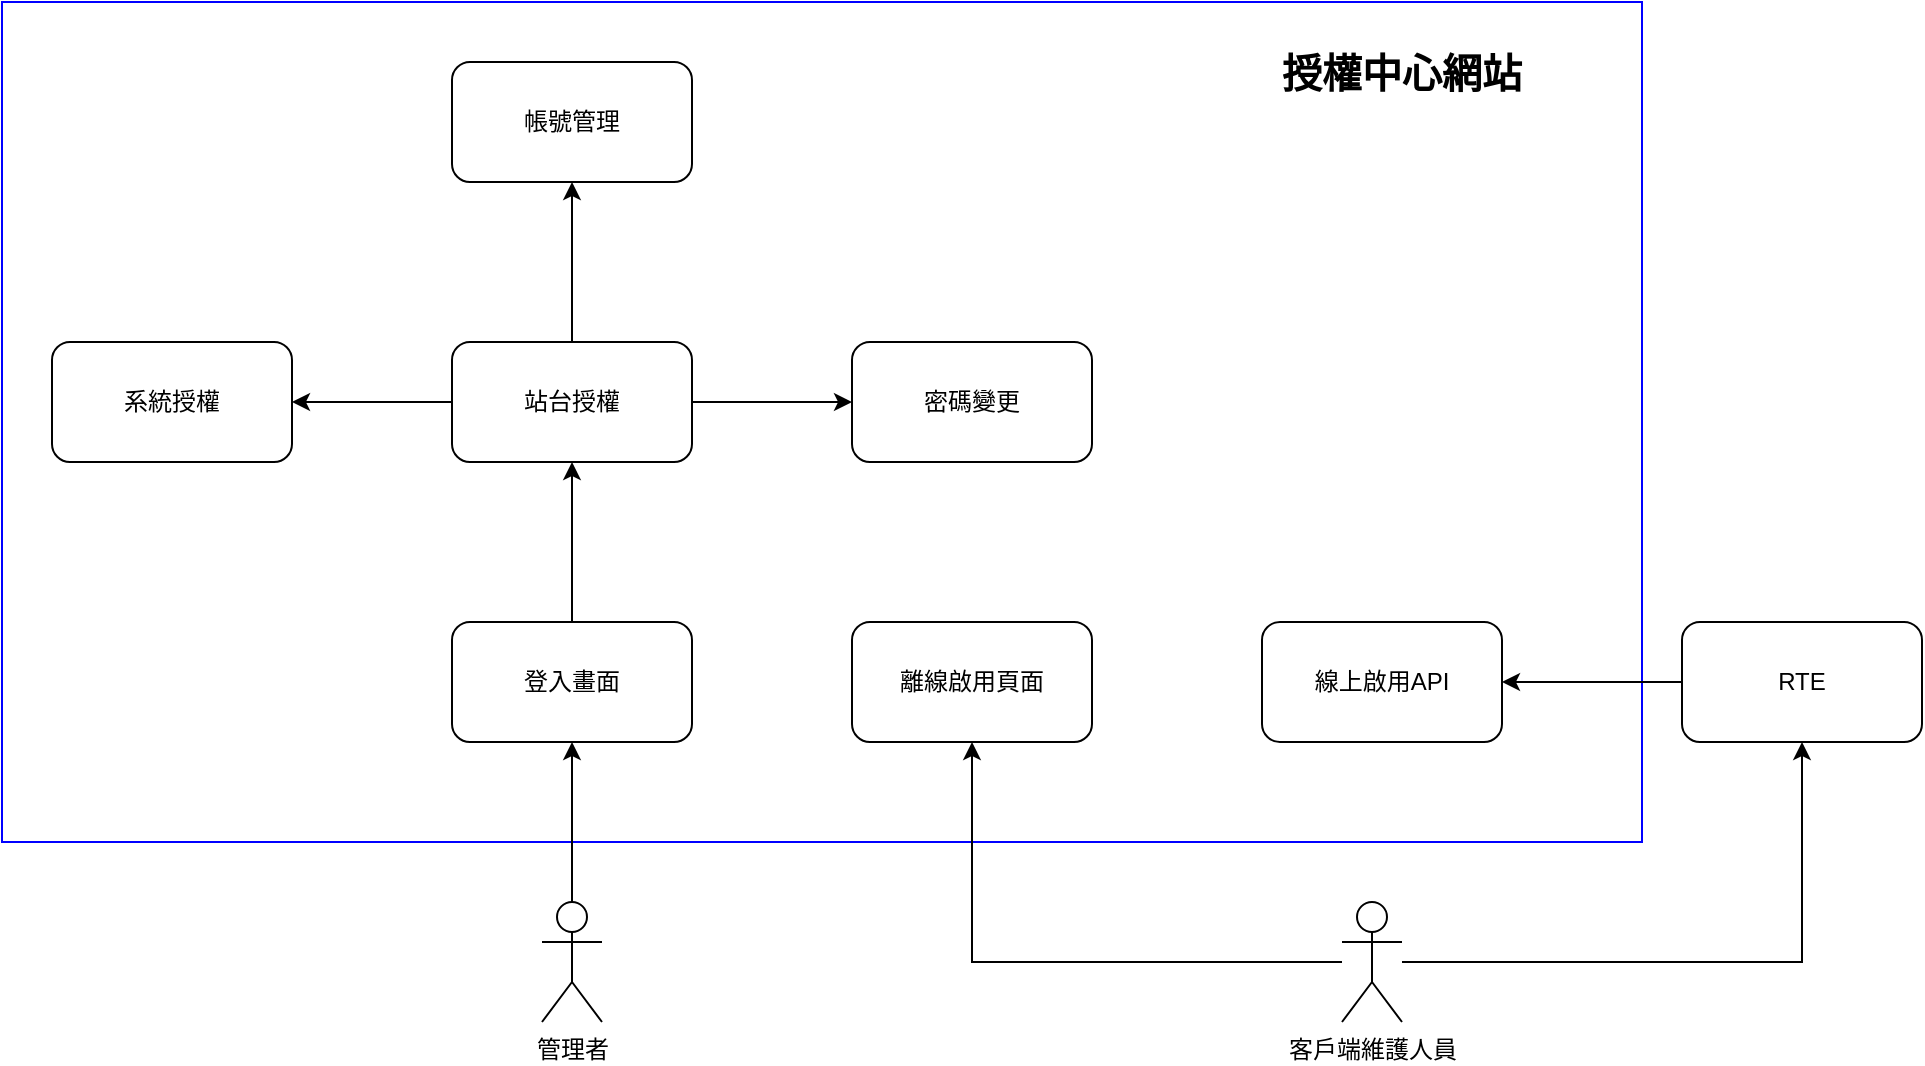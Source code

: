 <mxfile version="21.1.2" type="device" pages="3">
  <diagram name="網站地圖" id="iCJpIUxrMi_6zdbCjfXb">
    <mxGraphModel dx="1098" dy="1997" grid="1" gridSize="10" guides="1" tooltips="1" connect="1" arrows="1" fold="1" page="1" pageScale="1" pageWidth="827" pageHeight="1169" math="0" shadow="0">
      <root>
        <mxCell id="0" />
        <mxCell id="1" parent="0" />
        <mxCell id="5cf98Y_YTSAafCUj2TGP-24" value="" style="rounded=0;whiteSpace=wrap;html=1;strokeColor=#0000FF;" parent="1" vertex="1">
          <mxGeometry x="20" y="-140" width="820" height="420" as="geometry" />
        </mxCell>
        <mxCell id="5cf98Y_YTSAafCUj2TGP-6" style="edgeStyle=orthogonalEdgeStyle;rounded=0;orthogonalLoop=1;jettySize=auto;html=1;" parent="1" source="5cf98Y_YTSAafCUj2TGP-1" target="5cf98Y_YTSAafCUj2TGP-5" edge="1">
          <mxGeometry relative="1" as="geometry" />
        </mxCell>
        <mxCell id="5cf98Y_YTSAafCUj2TGP-1" value="管理者" style="shape=umlActor;verticalLabelPosition=bottom;verticalAlign=top;html=1;outlineConnect=0;" parent="1" vertex="1">
          <mxGeometry x="290" y="310" width="30" height="60" as="geometry" />
        </mxCell>
        <mxCell id="5cf98Y_YTSAafCUj2TGP-20" style="edgeStyle=orthogonalEdgeStyle;rounded=0;orthogonalLoop=1;jettySize=auto;html=1;entryX=0.5;entryY=1;entryDx=0;entryDy=0;" parent="1" source="5cf98Y_YTSAafCUj2TGP-2" target="5cf98Y_YTSAafCUj2TGP-18" edge="1">
          <mxGeometry relative="1" as="geometry" />
        </mxCell>
        <mxCell id="5cf98Y_YTSAafCUj2TGP-22" style="edgeStyle=orthogonalEdgeStyle;rounded=0;orthogonalLoop=1;jettySize=auto;html=1;entryX=0.5;entryY=1;entryDx=0;entryDy=0;" parent="1" source="5cf98Y_YTSAafCUj2TGP-2" target="5cf98Y_YTSAafCUj2TGP-21" edge="1">
          <mxGeometry relative="1" as="geometry" />
        </mxCell>
        <mxCell id="5cf98Y_YTSAafCUj2TGP-2" value="客戶端維護人員" style="shape=umlActor;verticalLabelPosition=bottom;verticalAlign=top;html=1;outlineConnect=0;" parent="1" vertex="1">
          <mxGeometry x="690" y="310" width="30" height="60" as="geometry" />
        </mxCell>
        <mxCell id="5cf98Y_YTSAafCUj2TGP-8" value="" style="edgeStyle=orthogonalEdgeStyle;rounded=0;orthogonalLoop=1;jettySize=auto;html=1;" parent="1" source="5cf98Y_YTSAafCUj2TGP-5" target="5cf98Y_YTSAafCUj2TGP-7" edge="1">
          <mxGeometry relative="1" as="geometry" />
        </mxCell>
        <mxCell id="5cf98Y_YTSAafCUj2TGP-5" value="登入畫面" style="rounded=1;whiteSpace=wrap;html=1;" parent="1" vertex="1">
          <mxGeometry x="245" y="170" width="120" height="60" as="geometry" />
        </mxCell>
        <mxCell id="5cf98Y_YTSAafCUj2TGP-10" value="" style="edgeStyle=orthogonalEdgeStyle;rounded=0;orthogonalLoop=1;jettySize=auto;html=1;" parent="1" source="5cf98Y_YTSAafCUj2TGP-7" target="5cf98Y_YTSAafCUj2TGP-9" edge="1">
          <mxGeometry relative="1" as="geometry" />
        </mxCell>
        <mxCell id="5cf98Y_YTSAafCUj2TGP-14" value="" style="edgeStyle=orthogonalEdgeStyle;rounded=0;orthogonalLoop=1;jettySize=auto;html=1;" parent="1" source="5cf98Y_YTSAafCUj2TGP-7" target="5cf98Y_YTSAafCUj2TGP-13" edge="1">
          <mxGeometry relative="1" as="geometry" />
        </mxCell>
        <mxCell id="5cf98Y_YTSAafCUj2TGP-16" value="" style="edgeStyle=orthogonalEdgeStyle;rounded=0;orthogonalLoop=1;jettySize=auto;html=1;" parent="1" source="5cf98Y_YTSAafCUj2TGP-7" target="5cf98Y_YTSAafCUj2TGP-15" edge="1">
          <mxGeometry relative="1" as="geometry" />
        </mxCell>
        <mxCell id="5cf98Y_YTSAafCUj2TGP-7" value="站台授權" style="rounded=1;whiteSpace=wrap;html=1;" parent="1" vertex="1">
          <mxGeometry x="245" y="30" width="120" height="60" as="geometry" />
        </mxCell>
        <mxCell id="5cf98Y_YTSAafCUj2TGP-9" value="系統授權" style="rounded=1;whiteSpace=wrap;html=1;" parent="1" vertex="1">
          <mxGeometry x="45" y="30" width="120" height="60" as="geometry" />
        </mxCell>
        <mxCell id="5cf98Y_YTSAafCUj2TGP-13" value="帳號管理" style="rounded=1;whiteSpace=wrap;html=1;" parent="1" vertex="1">
          <mxGeometry x="245" y="-110" width="120" height="60" as="geometry" />
        </mxCell>
        <mxCell id="5cf98Y_YTSAafCUj2TGP-15" value="密碼變更" style="rounded=1;whiteSpace=wrap;html=1;" parent="1" vertex="1">
          <mxGeometry x="445" y="30" width="120" height="60" as="geometry" />
        </mxCell>
        <mxCell id="5cf98Y_YTSAafCUj2TGP-18" value="離線啟用頁面" style="rounded=1;whiteSpace=wrap;html=1;" parent="1" vertex="1">
          <mxGeometry x="445" y="170" width="120" height="60" as="geometry" />
        </mxCell>
        <mxCell id="5cf98Y_YTSAafCUj2TGP-19" value="線上啟用API" style="rounded=1;whiteSpace=wrap;html=1;" parent="1" vertex="1">
          <mxGeometry x="650" y="170" width="120" height="60" as="geometry" />
        </mxCell>
        <mxCell id="5cf98Y_YTSAafCUj2TGP-23" style="edgeStyle=orthogonalEdgeStyle;rounded=0;orthogonalLoop=1;jettySize=auto;html=1;" parent="1" source="5cf98Y_YTSAafCUj2TGP-21" target="5cf98Y_YTSAafCUj2TGP-19" edge="1">
          <mxGeometry relative="1" as="geometry" />
        </mxCell>
        <mxCell id="5cf98Y_YTSAafCUj2TGP-21" value="RTE" style="rounded=1;whiteSpace=wrap;html=1;" parent="1" vertex="1">
          <mxGeometry x="860" y="170" width="120" height="60" as="geometry" />
        </mxCell>
        <mxCell id="5cf98Y_YTSAafCUj2TGP-25" value="授權中心網站" style="text;html=1;strokeColor=none;fillColor=none;align=center;verticalAlign=middle;whiteSpace=wrap;rounded=0;fontSize=20;fontStyle=1" parent="1" vertex="1">
          <mxGeometry x="600" y="-120" width="240" height="30" as="geometry" />
        </mxCell>
      </root>
    </mxGraphModel>
  </diagram>
  <diagram id="ptP1o5J2GbaS5X6aqUtz" name="離線啟用流程.點擊按鈕.產生離線啟用檔案">
    <mxGraphModel dx="1098" dy="828" grid="1" gridSize="10" guides="1" tooltips="1" connect="1" arrows="1" fold="1" page="1" pageScale="1" pageWidth="827" pageHeight="1169" math="0" shadow="0">
      <root>
        <mxCell id="0" />
        <mxCell id="1" parent="0" />
        <mxCell id="aHB6QQNgvSBjUr_EseSr-1" value="授權中心網站 產生離線授權檔案" style="swimlane;childLayout=stackLayout;resizeParent=1;resizeParentMax=0;startSize=20;html=1;" vertex="1" parent="1">
          <mxGeometry x="230" y="30" width="630" height="440" as="geometry" />
        </mxCell>
        <mxCell id="aHB6QQNgvSBjUr_EseSr-2" value="管理者" style="swimlane;startSize=20;html=1;" vertex="1" parent="aHB6QQNgvSBjUr_EseSr-1">
          <mxGeometry y="20" width="170" height="420" as="geometry" />
        </mxCell>
        <mxCell id="aHB6QQNgvSBjUr_EseSr-3" value="點擊按鈕.離線授權檔案" style="rounded=1;whiteSpace=wrap;html=1;" vertex="1" parent="aHB6QQNgvSBjUr_EseSr-2">
          <mxGeometry x="25.0" y="50" width="120" height="60" as="geometry" />
        </mxCell>
        <mxCell id="aHB6QQNgvSBjUr_EseSr-4" value="顯示錯誤訊息" style="rounded=1;whiteSpace=wrap;html=1;" vertex="1" parent="aHB6QQNgvSBjUr_EseSr-2">
          <mxGeometry x="25.0" y="180" width="120" height="60" as="geometry" />
        </mxCell>
        <mxCell id="aHB6QQNgvSBjUr_EseSr-5" value="顯示下載檔案" style="rounded=1;whiteSpace=wrap;html=1;" vertex="1" parent="aHB6QQNgvSBjUr_EseSr-2">
          <mxGeometry x="25.0" y="320" width="120" height="60" as="geometry" />
        </mxCell>
        <mxCell id="aHB6QQNgvSBjUr_EseSr-6" value="離線" style="swimlane;startSize=20;html=1;" vertex="1" parent="aHB6QQNgvSBjUr_EseSr-1">
          <mxGeometry x="170" y="20" width="460" height="420" as="geometry" />
        </mxCell>
        <mxCell id="aHB6QQNgvSBjUr_EseSr-7" value="" style="edgeStyle=orthogonalEdgeStyle;rounded=0;orthogonalLoop=1;jettySize=auto;html=1;" edge="1" parent="aHB6QQNgvSBjUr_EseSr-6" source="aHB6QQNgvSBjUr_EseSr-8" target="aHB6QQNgvSBjUr_EseSr-10">
          <mxGeometry relative="1" as="geometry" />
        </mxCell>
        <mxCell id="aHB6QQNgvSBjUr_EseSr-8" value="必要欄位&lt;br&gt;是否為空" style="rhombus;whiteSpace=wrap;html=1;" vertex="1" parent="aHB6QQNgvSBjUr_EseSr-6">
          <mxGeometry x="50.0" y="40" width="80" height="80" as="geometry" />
        </mxCell>
        <mxCell id="aHB6QQNgvSBjUr_EseSr-9" value="" style="edgeStyle=orthogonalEdgeStyle;rounded=0;orthogonalLoop=1;jettySize=auto;html=1;entryX=0.5;entryY=0;entryDx=0;entryDy=0;" edge="1" parent="aHB6QQNgvSBjUr_EseSr-6" source="aHB6QQNgvSBjUr_EseSr-10" target="aHB6QQNgvSBjUr_EseSr-13">
          <mxGeometry relative="1" as="geometry">
            <mxPoint x="310.0" y="80" as="targetPoint" />
          </mxGeometry>
        </mxCell>
        <mxCell id="aHB6QQNgvSBjUr_EseSr-10" value="驗證上傳&lt;br&gt;檔案正確" style="rhombus;whiteSpace=wrap;html=1;" vertex="1" parent="aHB6QQNgvSBjUr_EseSr-6">
          <mxGeometry x="180.0" y="40" width="80" height="80" as="geometry" />
        </mxCell>
        <mxCell id="aHB6QQNgvSBjUr_EseSr-13" value="產生授權啟用檔案" style="rounded=0;whiteSpace=wrap;html=1;" vertex="1" parent="aHB6QQNgvSBjUr_EseSr-6">
          <mxGeometry x="290.0" y="320" width="120" height="60" as="geometry" />
        </mxCell>
        <mxCell id="9HOUQocB4wgCyLYiVzjw-3" value="Yes" style="text;html=1;strokeColor=none;fillColor=none;align=center;verticalAlign=middle;whiteSpace=wrap;rounded=0;" vertex="1" parent="aHB6QQNgvSBjUr_EseSr-6">
          <mxGeometry x="220" y="120" width="60" height="30" as="geometry" />
        </mxCell>
        <mxCell id="9HOUQocB4wgCyLYiVzjw-4" value="No" style="text;html=1;strokeColor=none;fillColor=none;align=center;verticalAlign=middle;whiteSpace=wrap;rounded=0;" vertex="1" parent="aHB6QQNgvSBjUr_EseSr-6">
          <mxGeometry x="250" y="50" width="60" height="30" as="geometry" />
        </mxCell>
        <mxCell id="aHB6QQNgvSBjUr_EseSr-14" style="edgeStyle=orthogonalEdgeStyle;rounded=0;orthogonalLoop=1;jettySize=auto;html=1;" edge="1" parent="aHB6QQNgvSBjUr_EseSr-1" source="aHB6QQNgvSBjUr_EseSr-3" target="aHB6QQNgvSBjUr_EseSr-8">
          <mxGeometry relative="1" as="geometry" />
        </mxCell>
        <mxCell id="aHB6QQNgvSBjUr_EseSr-15" style="edgeStyle=orthogonalEdgeStyle;rounded=0;orthogonalLoop=1;jettySize=auto;html=1;entryX=1;entryY=0.5;entryDx=0;entryDy=0;exitX=0.5;exitY=1;exitDx=0;exitDy=0;" edge="1" parent="aHB6QQNgvSBjUr_EseSr-1" source="aHB6QQNgvSBjUr_EseSr-8" target="aHB6QQNgvSBjUr_EseSr-4">
          <mxGeometry relative="1" as="geometry" />
        </mxCell>
        <mxCell id="aHB6QQNgvSBjUr_EseSr-16" style="edgeStyle=orthogonalEdgeStyle;rounded=0;orthogonalLoop=1;jettySize=auto;html=1;entryX=1;entryY=0.5;entryDx=0;entryDy=0;exitX=0.5;exitY=1;exitDx=0;exitDy=0;" edge="1" parent="aHB6QQNgvSBjUr_EseSr-1" source="aHB6QQNgvSBjUr_EseSr-10" target="aHB6QQNgvSBjUr_EseSr-4">
          <mxGeometry relative="1" as="geometry" />
        </mxCell>
        <mxCell id="aHB6QQNgvSBjUr_EseSr-18" style="edgeStyle=orthogonalEdgeStyle;rounded=0;orthogonalLoop=1;jettySize=auto;html=1;" edge="1" parent="aHB6QQNgvSBjUr_EseSr-1" source="aHB6QQNgvSBjUr_EseSr-13" target="aHB6QQNgvSBjUr_EseSr-5">
          <mxGeometry relative="1" as="geometry" />
        </mxCell>
        <mxCell id="9HOUQocB4wgCyLYiVzjw-1" value="Yes" style="text;html=1;strokeColor=none;fillColor=none;align=center;verticalAlign=middle;whiteSpace=wrap;rounded=0;" vertex="1" parent="1">
          <mxGeometry x="480" y="170" width="60" height="30" as="geometry" />
        </mxCell>
        <mxCell id="9HOUQocB4wgCyLYiVzjw-2" value="No" style="text;html=1;strokeColor=none;fillColor=none;align=center;verticalAlign=middle;whiteSpace=wrap;rounded=0;" vertex="1" parent="1">
          <mxGeometry x="510" y="100" width="60" height="30" as="geometry" />
        </mxCell>
      </root>
    </mxGraphModel>
  </diagram>
  <diagram id="oeDnW4dHfqKUE4O7xrSq" name="登入畫面.點擊按鈕.登入">
    <mxGraphModel dx="1098" dy="828" grid="1" gridSize="10" guides="1" tooltips="1" connect="1" arrows="1" fold="1" page="1" pageScale="1" pageWidth="827" pageHeight="1169" math="0" shadow="0">
      <root>
        <mxCell id="0" />
        <mxCell id="1" parent="0" />
        <mxCell id="1jqtldAAEpkOua3Psppk-1" value="授權中心網站 登入流程" style="swimlane;childLayout=stackLayout;resizeParent=1;resizeParentMax=0;startSize=20;html=1;" parent="1" vertex="1">
          <mxGeometry x="230" y="30" width="630" height="440" as="geometry" />
        </mxCell>
        <mxCell id="1jqtldAAEpkOua3Psppk-2" value="管理者" style="swimlane;startSize=20;html=1;" parent="1jqtldAAEpkOua3Psppk-1" vertex="1">
          <mxGeometry y="20" width="170" height="420" as="geometry" />
        </mxCell>
        <mxCell id="1jqtldAAEpkOua3Psppk-5" value="輸入帳號/密碼/驗證碼&lt;br&gt;點擊按鈕.登入" style="rounded=1;whiteSpace=wrap;html=1;" parent="1jqtldAAEpkOua3Psppk-2" vertex="1">
          <mxGeometry x="25.0" y="50" width="120" height="60" as="geometry" />
        </mxCell>
        <mxCell id="xE6davwmHmnrkNCT_GJz-3" value="顯示錯誤訊息" style="rounded=1;whiteSpace=wrap;html=1;" parent="1jqtldAAEpkOua3Psppk-2" vertex="1">
          <mxGeometry x="25.0" y="180" width="120" height="60" as="geometry" />
        </mxCell>
        <mxCell id="xE6davwmHmnrkNCT_GJz-14" value="執行結束" style="rounded=1;whiteSpace=wrap;html=1;" parent="1jqtldAAEpkOua3Psppk-2" vertex="1">
          <mxGeometry x="25.0" y="320" width="120" height="60" as="geometry" />
        </mxCell>
        <mxCell id="1jqtldAAEpkOua3Psppk-3" value="登入畫面" style="swimlane;startSize=20;html=1;" parent="1jqtldAAEpkOua3Psppk-1" vertex="1">
          <mxGeometry x="170" y="20" width="460" height="420" as="geometry" />
        </mxCell>
        <mxCell id="xE6davwmHmnrkNCT_GJz-6" value="" style="edgeStyle=orthogonalEdgeStyle;rounded=0;orthogonalLoop=1;jettySize=auto;html=1;" parent="1jqtldAAEpkOua3Psppk-3" source="xE6davwmHmnrkNCT_GJz-1" target="xE6davwmHmnrkNCT_GJz-5" edge="1">
          <mxGeometry relative="1" as="geometry" />
        </mxCell>
        <mxCell id="xE6davwmHmnrkNCT_GJz-1" value="必要欄位&lt;br&gt;是否為空" style="rhombus;whiteSpace=wrap;html=1;" parent="1jqtldAAEpkOua3Psppk-3" vertex="1">
          <mxGeometry x="50.0" y="40" width="80" height="80" as="geometry" />
        </mxCell>
        <mxCell id="xE6davwmHmnrkNCT_GJz-9" value="" style="edgeStyle=orthogonalEdgeStyle;rounded=0;orthogonalLoop=1;jettySize=auto;html=1;" parent="1jqtldAAEpkOua3Psppk-3" source="xE6davwmHmnrkNCT_GJz-5" target="xE6davwmHmnrkNCT_GJz-8" edge="1">
          <mxGeometry relative="1" as="geometry" />
        </mxCell>
        <mxCell id="xE6davwmHmnrkNCT_GJz-5" value="驗證碼錯誤" style="rhombus;whiteSpace=wrap;html=1;" parent="1jqtldAAEpkOua3Psppk-3" vertex="1">
          <mxGeometry x="180.0" y="40" width="80" height="80" as="geometry" />
        </mxCell>
        <mxCell id="xE6davwmHmnrkNCT_GJz-12" style="edgeStyle=orthogonalEdgeStyle;rounded=0;orthogonalLoop=1;jettySize=auto;html=1;entryX=1;entryY=0.5;entryDx=0;entryDy=0;exitX=1;exitY=0.5;exitDx=0;exitDy=0;" parent="1jqtldAAEpkOua3Psppk-3" source="xE6davwmHmnrkNCT_GJz-8" target="xE6davwmHmnrkNCT_GJz-11" edge="1">
          <mxGeometry relative="1" as="geometry" />
        </mxCell>
        <mxCell id="xE6davwmHmnrkNCT_GJz-8" value="帳號或密碼&lt;br&gt;錯誤" style="rhombus;whiteSpace=wrap;html=1;" parent="1jqtldAAEpkOua3Psppk-3" vertex="1">
          <mxGeometry x="310.0" y="40" width="80" height="80" as="geometry" />
        </mxCell>
        <mxCell id="xE6davwmHmnrkNCT_GJz-11" value="將畫面跳轉到&lt;br&gt;授權首頁" style="rounded=0;whiteSpace=wrap;html=1;" parent="1jqtldAAEpkOua3Psppk-3" vertex="1">
          <mxGeometry x="290.0" y="320" width="120" height="60" as="geometry" />
        </mxCell>
        <mxCell id="pn94boZ7e4nRtVRedh5_-7" value="Yes" style="text;html=1;strokeColor=none;fillColor=none;align=center;verticalAlign=middle;whiteSpace=wrap;rounded=0;" vertex="1" parent="1jqtldAAEpkOua3Psppk-3">
          <mxGeometry x="80" y="120" width="60" height="30" as="geometry" />
        </mxCell>
        <mxCell id="pn94boZ7e4nRtVRedh5_-3" value="Yes" style="text;html=1;strokeColor=none;fillColor=none;align=center;verticalAlign=middle;whiteSpace=wrap;rounded=0;" vertex="1" parent="1jqtldAAEpkOua3Psppk-3">
          <mxGeometry x="210" y="120" width="60" height="30" as="geometry" />
        </mxCell>
        <mxCell id="pn94boZ7e4nRtVRedh5_-2" value="Yes" style="text;html=1;strokeColor=none;fillColor=none;align=center;verticalAlign=middle;whiteSpace=wrap;rounded=0;" vertex="1" parent="1jqtldAAEpkOua3Psppk-3">
          <mxGeometry x="340" y="120" width="60" height="30" as="geometry" />
        </mxCell>
        <mxCell id="pn94boZ7e4nRtVRedh5_-9" value="No" style="text;html=1;strokeColor=none;fillColor=none;align=center;verticalAlign=middle;whiteSpace=wrap;rounded=0;" vertex="1" parent="1jqtldAAEpkOua3Psppk-3">
          <mxGeometry x="110" y="50" width="60" height="30" as="geometry" />
        </mxCell>
        <mxCell id="pn94boZ7e4nRtVRedh5_-8" value="No" style="text;html=1;strokeColor=none;fillColor=none;align=center;verticalAlign=middle;whiteSpace=wrap;rounded=0;" vertex="1" parent="1jqtldAAEpkOua3Psppk-3">
          <mxGeometry x="240" y="50" width="60" height="30" as="geometry" />
        </mxCell>
        <mxCell id="pn94boZ7e4nRtVRedh5_-1" value="No" style="text;html=1;strokeColor=none;fillColor=none;align=center;verticalAlign=middle;whiteSpace=wrap;rounded=0;" vertex="1" parent="1jqtldAAEpkOua3Psppk-3">
          <mxGeometry x="367" y="50" width="60" height="30" as="geometry" />
        </mxCell>
        <mxCell id="xE6davwmHmnrkNCT_GJz-2" style="edgeStyle=orthogonalEdgeStyle;rounded=0;orthogonalLoop=1;jettySize=auto;html=1;" parent="1jqtldAAEpkOua3Psppk-1" source="1jqtldAAEpkOua3Psppk-5" target="xE6davwmHmnrkNCT_GJz-1" edge="1">
          <mxGeometry relative="1" as="geometry" />
        </mxCell>
        <mxCell id="xE6davwmHmnrkNCT_GJz-4" style="edgeStyle=orthogonalEdgeStyle;rounded=0;orthogonalLoop=1;jettySize=auto;html=1;entryX=1;entryY=0.5;entryDx=0;entryDy=0;exitX=0.5;exitY=1;exitDx=0;exitDy=0;" parent="1jqtldAAEpkOua3Psppk-1" source="xE6davwmHmnrkNCT_GJz-1" target="xE6davwmHmnrkNCT_GJz-3" edge="1">
          <mxGeometry relative="1" as="geometry" />
        </mxCell>
        <mxCell id="xE6davwmHmnrkNCT_GJz-7" style="edgeStyle=orthogonalEdgeStyle;rounded=0;orthogonalLoop=1;jettySize=auto;html=1;entryX=1;entryY=0.5;entryDx=0;entryDy=0;exitX=0.5;exitY=1;exitDx=0;exitDy=0;" parent="1jqtldAAEpkOua3Psppk-1" source="xE6davwmHmnrkNCT_GJz-5" target="xE6davwmHmnrkNCT_GJz-3" edge="1">
          <mxGeometry relative="1" as="geometry" />
        </mxCell>
        <mxCell id="xE6davwmHmnrkNCT_GJz-10" style="edgeStyle=orthogonalEdgeStyle;rounded=0;orthogonalLoop=1;jettySize=auto;html=1;entryX=1;entryY=0.5;entryDx=0;entryDy=0;exitX=0.5;exitY=1;exitDx=0;exitDy=0;" parent="1jqtldAAEpkOua3Psppk-1" source="xE6davwmHmnrkNCT_GJz-8" target="xE6davwmHmnrkNCT_GJz-3" edge="1">
          <mxGeometry relative="1" as="geometry" />
        </mxCell>
        <mxCell id="xE6davwmHmnrkNCT_GJz-15" style="edgeStyle=orthogonalEdgeStyle;rounded=0;orthogonalLoop=1;jettySize=auto;html=1;" parent="1jqtldAAEpkOua3Psppk-1" source="xE6davwmHmnrkNCT_GJz-11" target="xE6davwmHmnrkNCT_GJz-14" edge="1">
          <mxGeometry relative="1" as="geometry" />
        </mxCell>
      </root>
    </mxGraphModel>
  </diagram>
</mxfile>
